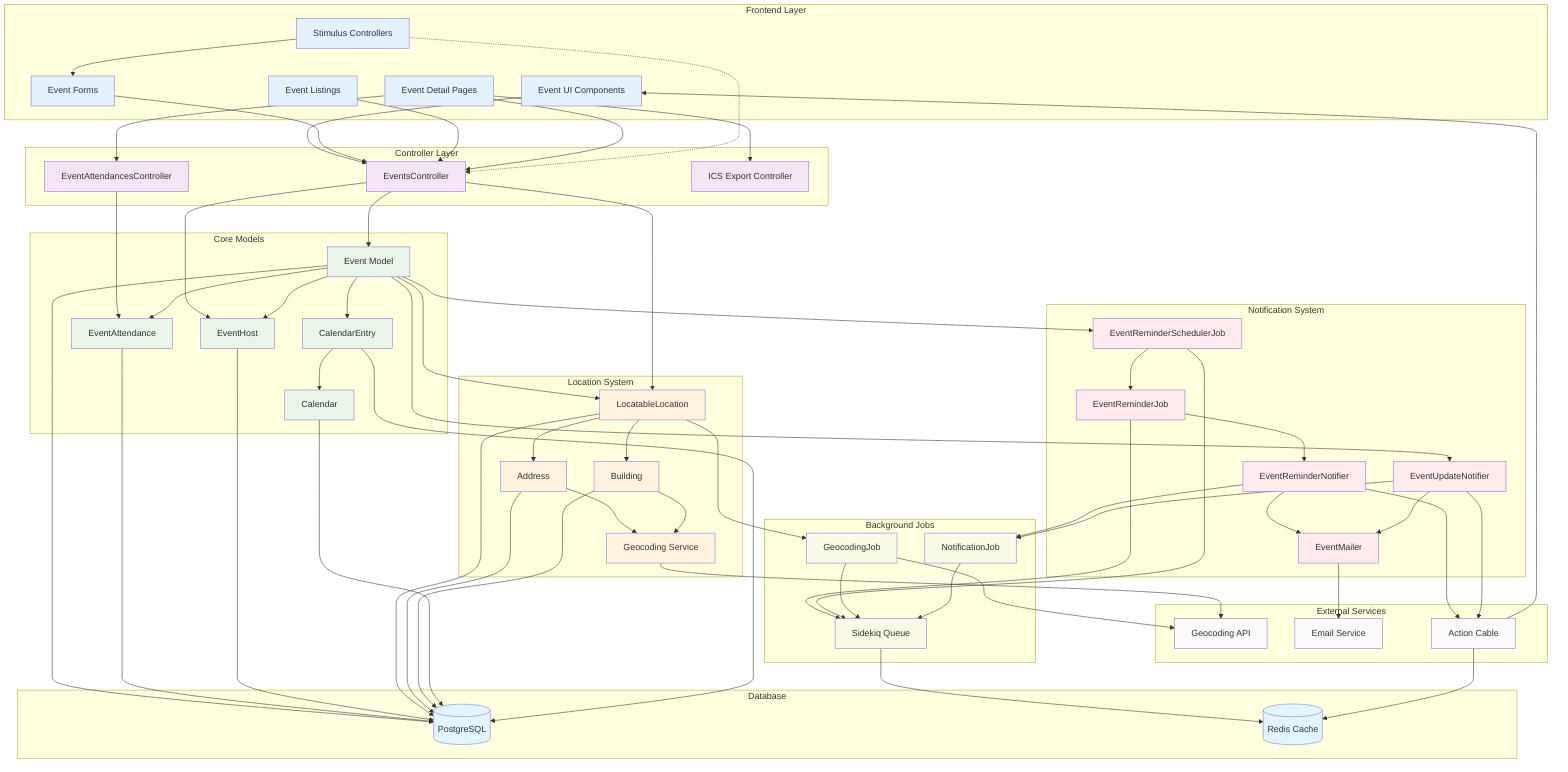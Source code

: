 graph TB
    %% User Interface Layer
    subgraph "Frontend Layer"
        UI[Event UI Components]
        FORM[Event Forms]
        LIST[Event Listings]
        DETAIL[Event Detail Pages]
        STIM[Stimulus Controllers]
    end
    
    %% Controller Layer
    subgraph "Controller Layer"
        EC[EventsController]
        EAC[EventAttendancesController]
        IC[ICS Export Controller]
    end
    
    %% Model Layer
    subgraph "Core Models"
        EVENT[Event Model]
        EA[EventAttendance]
        EH[EventHost]
        CAL[Calendar]
        CE[CalendarEntry]
    end
    
    %% Location System
    subgraph "Location System"
        LL[LocatableLocation]
        ADDR[Address]
        BLDG[Building]
        GEO[Geocoding Service]
    end
    
    %% Notification System
    subgraph "Notification System"
        ERN[EventReminderNotifier]
        EUN[EventUpdateNotifier]
        ERJ[EventReminderJob]
        ERS[EventReminderSchedulerJob]
        EM[EventMailer]
    end
    
    %% Background Processing
    subgraph "Background Jobs"
        SIDEKIQ[Sidekiq Queue]
        GJ[GeocodingJob]
        NJ[NotificationJob]
    end
    
    %% External Services
    subgraph "External Services"
        GEOCODE_API[Geocoding API]
        EMAIL_SVC[Email Service]
        CABLE[Action Cable]
    end
    
    %% Database Layer
    subgraph "Database"
        DB[(PostgreSQL)]
        REDIS[(Redis Cache)]
    end
    
    %% Connections - UI to Controllers
    UI --> EC
    FORM --> EC
    LIST --> EC
    DETAIL --> EC
    DETAIL --> EAC
    DETAIL --> IC
    
    %% Controller to Model connections
    EC --> EVENT
    EC --> EH
    EAC --> EA
    EC --> LL
    
    %% Model relationships
    EVENT --> EA
    EVENT --> EH
    EVENT --> CE
    EVENT --> LL
    CE --> CAL
    LL --> ADDR
    LL --> BLDG
    
    %% Location processing
    LL --> GJ
    GJ --> GEOCODE_API
    ADDR --> GEO
    BLDG --> GEO
    
    %% Notification flow
    EVENT --> ERS
    ERS --> ERJ
    ERJ --> ERN
    EVENT --> EUN
    ERN --> EM
    EUN --> EM
    ERN --> CABLE
    EUN --> CABLE
    
    %% Background processing
    ERJ --> SIDEKIQ
    ERS --> SIDEKIQ
    GJ --> SIDEKIQ
    ERN --> NJ
    EUN --> NJ
    NJ --> SIDEKIQ
    
    %% External service connections
    EM --> EMAIL_SVC
    CABLE --> UI
    GEO --> GEOCODE_API
    
    %% Data persistence
    EVENT --> DB
    EA --> DB
    EH --> DB
    LL --> DB
    ADDR --> DB
    BLDG --> DB
    CAL --> DB
    CE --> DB
    
    %% Cache layer
    SIDEKIQ --> REDIS
    CABLE --> REDIS
    
    %% Stimulus interactions
    STIM --> FORM
    STIM -.-> EC
    
    %% Styling
    classDef ui fill:#e3f2fd
    classDef controller fill:#f3e5f5
    classDef model fill:#e8f5e8
    classDef location fill:#fff3e0
    classDef notification fill:#ffebee
    classDef job fill:#f9fbe7
    classDef external fill:#fafafa
    classDef data fill:#e1f5fe
    
    class UI,FORM,LIST,DETAIL,STIM ui
    class EC,EAC,IC controller
    class EVENT,EA,EH,CAL,CE model
    class LL,ADDR,BLDG,GEO location
    class ERN,EUN,ERJ,ERS,EM notification
    class SIDEKIQ,GJ,NJ job
    class GEOCODE_API,EMAIL_SVC,CABLE external
    class DB,REDIS data